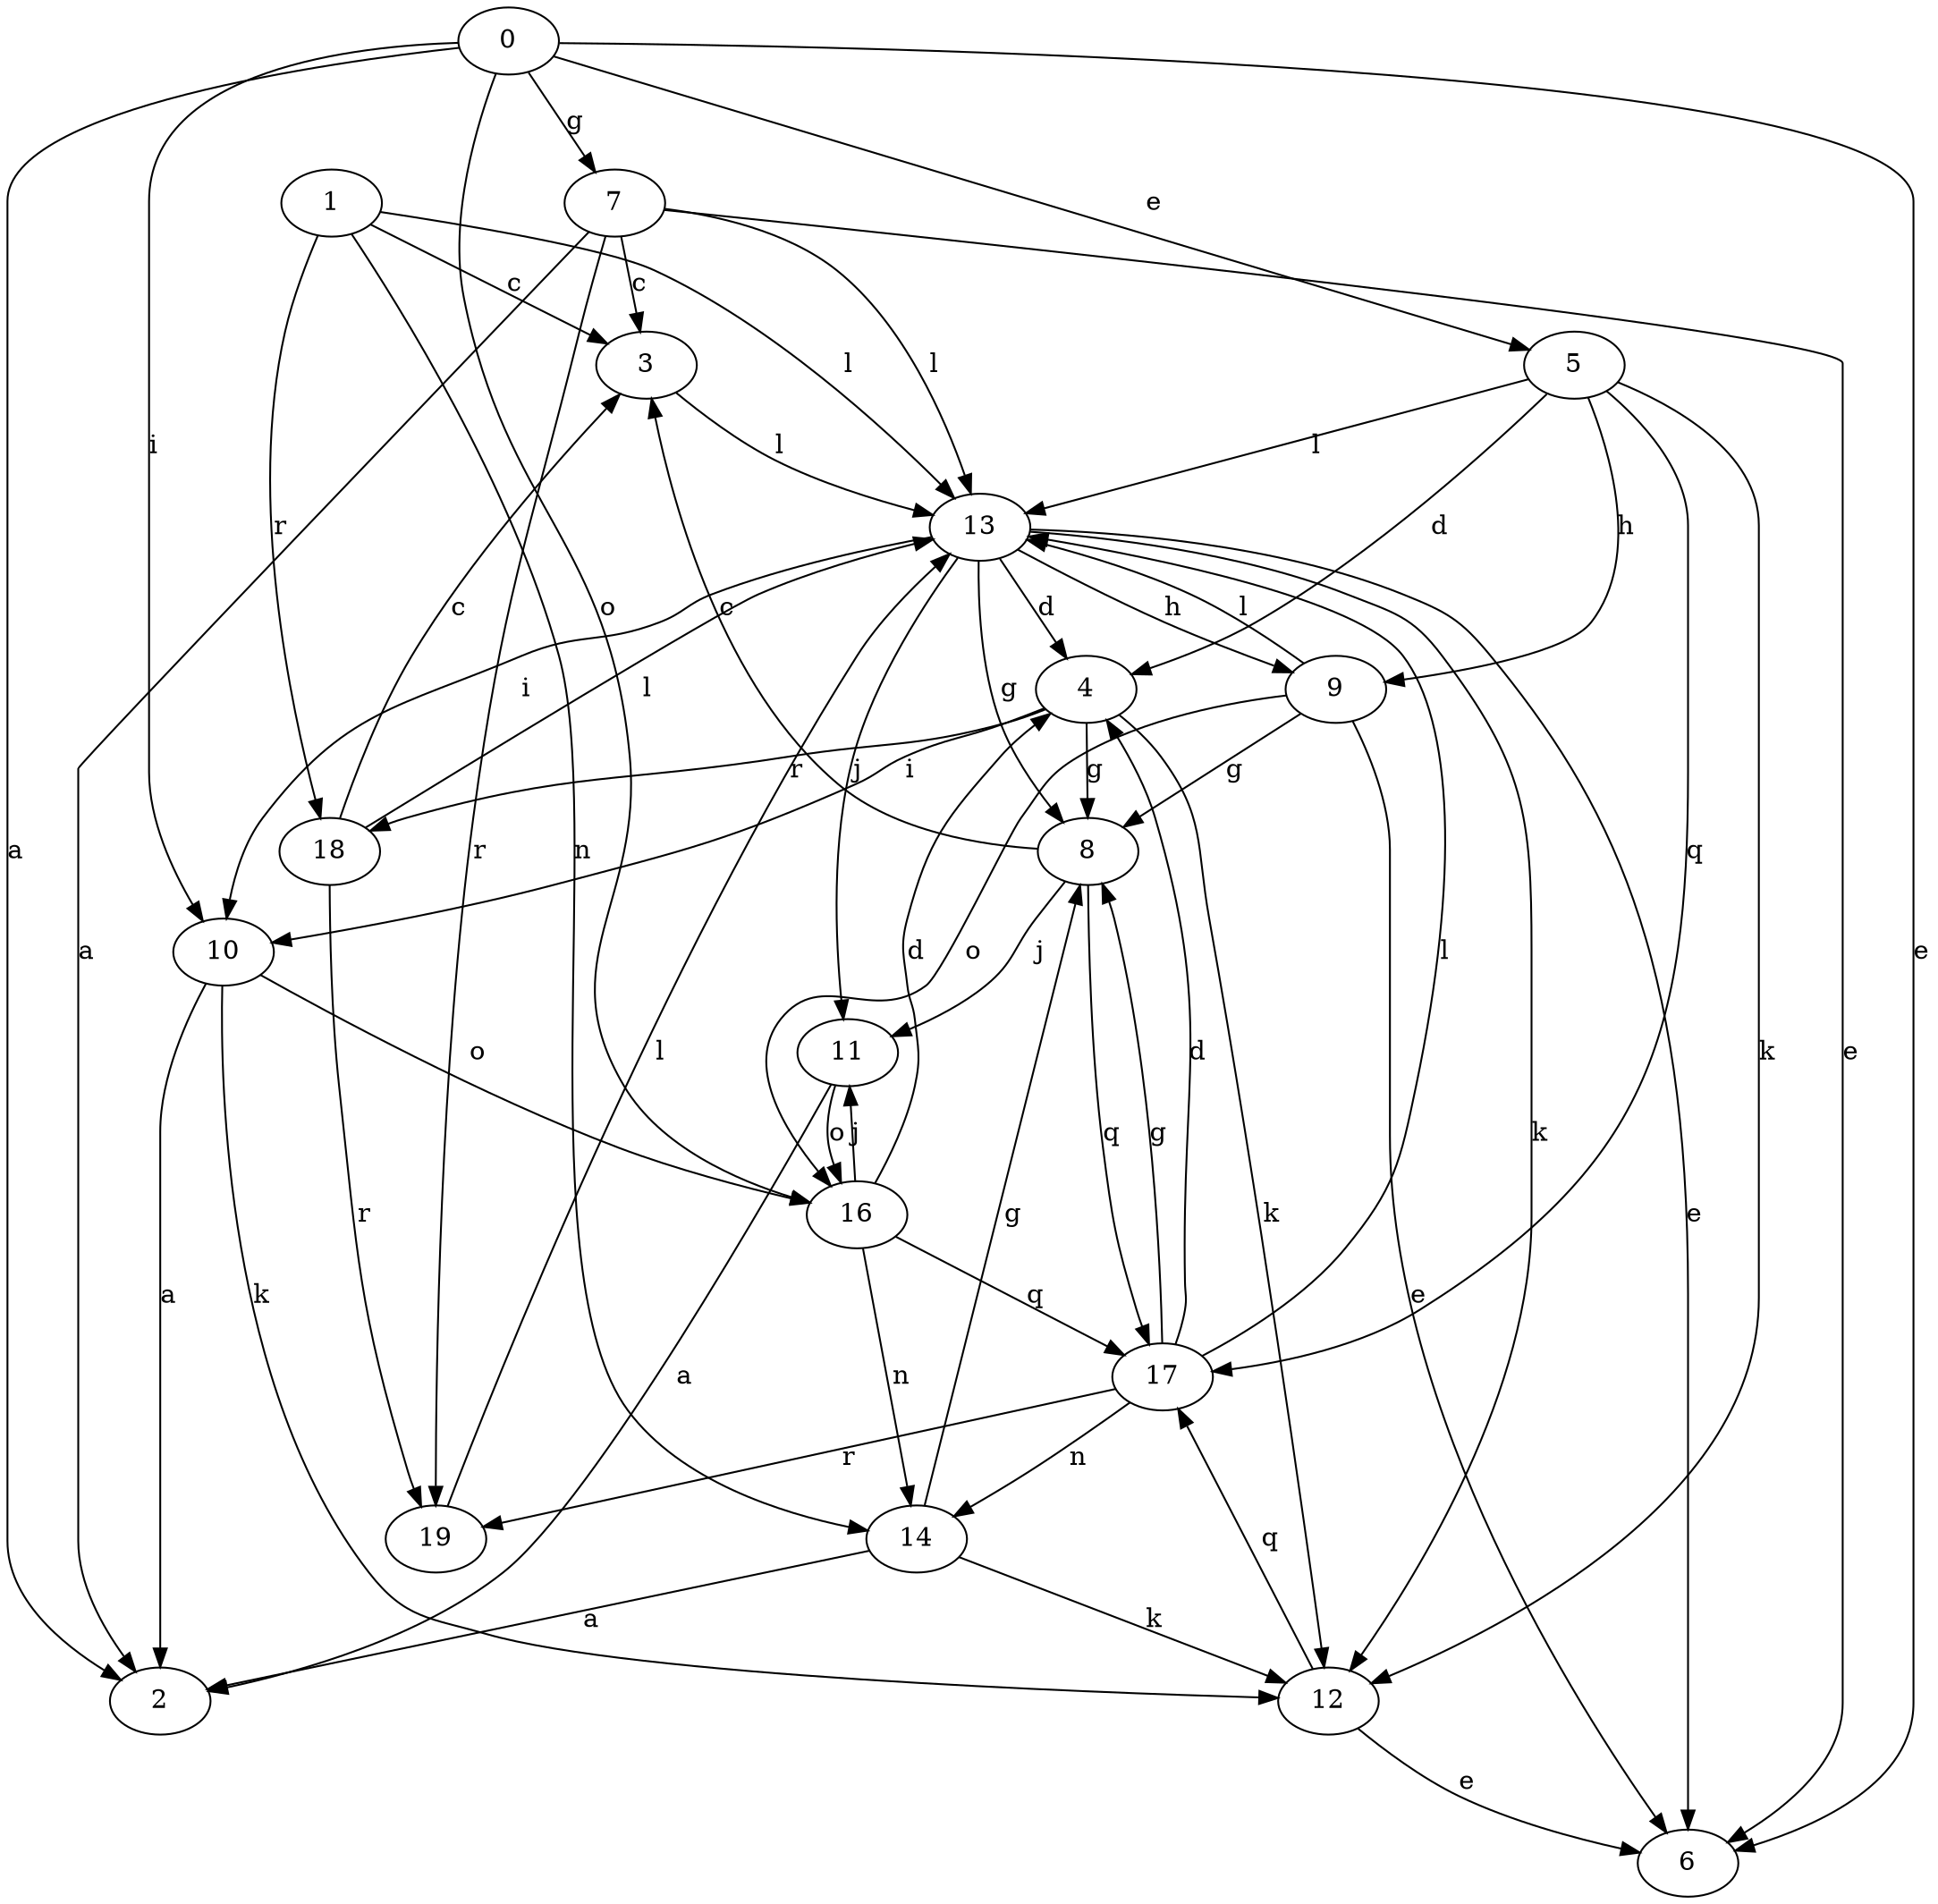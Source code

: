 strict digraph  {
1;
2;
3;
4;
5;
6;
7;
0;
8;
9;
10;
11;
12;
13;
14;
16;
17;
18;
19;
1 -> 3  [label=c];
1 -> 13  [label=l];
1 -> 14  [label=n];
1 -> 18  [label=r];
3 -> 13  [label=l];
4 -> 8  [label=g];
4 -> 10  [label=i];
4 -> 12  [label=k];
4 -> 18  [label=r];
5 -> 4  [label=d];
5 -> 9  [label=h];
5 -> 12  [label=k];
5 -> 13  [label=l];
5 -> 17  [label=q];
7 -> 2  [label=a];
7 -> 3  [label=c];
7 -> 6  [label=e];
7 -> 13  [label=l];
7 -> 19  [label=r];
0 -> 2  [label=a];
0 -> 5  [label=e];
0 -> 6  [label=e];
0 -> 7  [label=g];
0 -> 10  [label=i];
0 -> 16  [label=o];
8 -> 3  [label=c];
8 -> 11  [label=j];
8 -> 17  [label=q];
9 -> 6  [label=e];
9 -> 8  [label=g];
9 -> 13  [label=l];
9 -> 16  [label=o];
10 -> 2  [label=a];
10 -> 12  [label=k];
10 -> 16  [label=o];
11 -> 2  [label=a];
11 -> 16  [label=o];
12 -> 6  [label=e];
12 -> 17  [label=q];
13 -> 4  [label=d];
13 -> 6  [label=e];
13 -> 8  [label=g];
13 -> 9  [label=h];
13 -> 10  [label=i];
13 -> 11  [label=j];
13 -> 12  [label=k];
14 -> 2  [label=a];
14 -> 8  [label=g];
14 -> 12  [label=k];
16 -> 4  [label=d];
16 -> 11  [label=j];
16 -> 14  [label=n];
16 -> 17  [label=q];
17 -> 4  [label=d];
17 -> 8  [label=g];
17 -> 13  [label=l];
17 -> 14  [label=n];
17 -> 19  [label=r];
18 -> 3  [label=c];
18 -> 13  [label=l];
18 -> 19  [label=r];
19 -> 13  [label=l];
}
